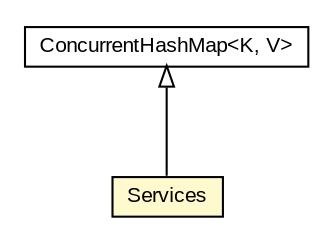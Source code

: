 #!/usr/local/bin/dot
#
# Class diagram 
# Generated by UMLGraph version 5.3 (http://www.umlgraph.org/)
#

digraph G {
	edge [fontname="arial",fontsize=10,labelfontname="arial",labelfontsize=10];
	node [fontname="arial",fontsize=10,shape=plaintext];
	nodesep=0.25;
	ranksep=0.5;
	// context.arch.service.Services
	c55249 [label=<<table title="context.arch.service.Services" border="0" cellborder="1" cellspacing="0" cellpadding="2" port="p" bgcolor="lemonChiffon" href="./Services.html">
		<tr><td><table border="0" cellspacing="0" cellpadding="1">
<tr><td align="center" balign="center"> Services </td></tr>
		</table></td></tr>
		</table>>, fontname="arial", fontcolor="black", fontsize=10.0];
	//context.arch.service.Services extends java.util.concurrent.ConcurrentHashMap<java.lang.String, context.arch.service.Service>
	c55538:p -> c55249:p [dir=back,arrowtail=empty];
	// java.util.concurrent.ConcurrentHashMap<K, V>
	c55538 [label=<<table title="java.util.concurrent.ConcurrentHashMap" border="0" cellborder="1" cellspacing="0" cellpadding="2" port="p" href="http://java.sun.com/j2se/1.4.2/docs/api/java/util/concurrent/ConcurrentHashMap.html">
		<tr><td><table border="0" cellspacing="0" cellpadding="1">
<tr><td align="center" balign="center"> ConcurrentHashMap&lt;K, V&gt; </td></tr>
		</table></td></tr>
		</table>>, fontname="arial", fontcolor="black", fontsize=10.0];
}

